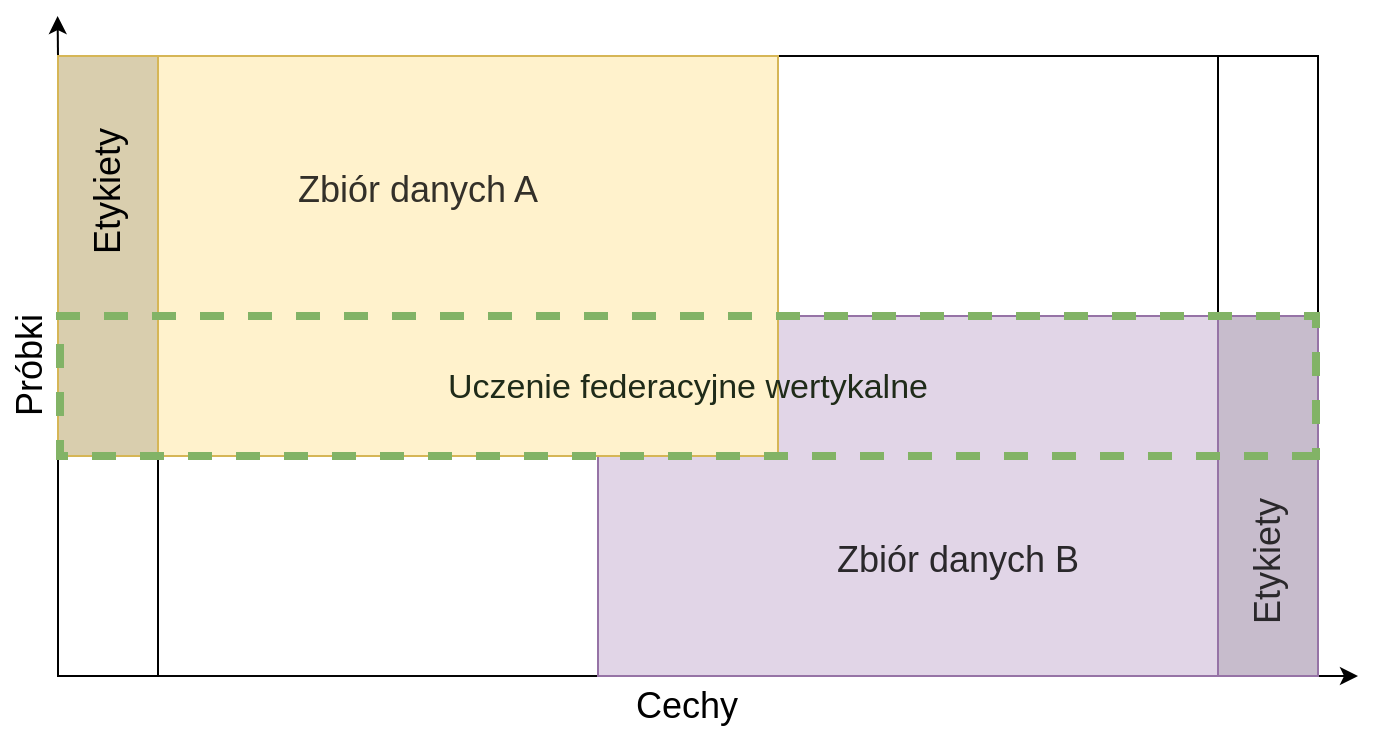 <mxfile version="17.1.3" type="device"><diagram id="V3tsCqq8QKIaEwVYqXRp" name="Page-1"><mxGraphModel dx="949" dy="547" grid="1" gridSize="10" guides="1" tooltips="1" connect="1" arrows="1" fold="1" page="1" pageScale="1" pageWidth="827" pageHeight="1169" math="0" shadow="0"><root><mxCell id="0"/><mxCell id="1" parent="0"/><mxCell id="Po3UAP2UEHaN24MB34Bt-23" value="" style="rounded=0;whiteSpace=wrap;html=1;glass=0;fontSize=18;strokeColor=#050505;" vertex="1" parent="1"><mxGeometry x="99" y="170" width="630" height="310" as="geometry"/></mxCell><mxCell id="Po3UAP2UEHaN24MB34Bt-24" value="" style="rounded=0;whiteSpace=wrap;html=1;glass=0;fontSize=18;direction=south;rotation=270;" vertex="1" parent="1"><mxGeometry x="549" y="300" width="310" height="50" as="geometry"/></mxCell><mxCell id="Po3UAP2UEHaN24MB34Bt-25" value="" style="rounded=0;whiteSpace=wrap;html=1;glass=0;fontSize=18;direction=south;rotation=270;" vertex="1" parent="1"><mxGeometry x="-31" y="300" width="310" height="50" as="geometry"/></mxCell><mxCell id="Po3UAP2UEHaN24MB34Bt-26" value="&lt;font style=&quot;font-size: 18px&quot; color=&quot;#2a282b&quot;&gt;&lt;br&gt;&lt;br&gt;&lt;br&gt;Zbiór danych B&lt;/font&gt;" style="rounded=0;whiteSpace=wrap;html=1;fillColor=#E1D5E7;strokeColor=#9673A6;fontSize=17;" vertex="1" parent="1"><mxGeometry x="369" y="300" width="360" height="180" as="geometry"/></mxCell><mxCell id="Po3UAP2UEHaN24MB34Bt-27" value="&lt;font style=&quot;font-size: 18px&quot;&gt;&lt;font color=&quot;#333029&quot;&gt;Zbiór danych A&lt;br&gt;&lt;br&gt;&lt;br&gt;&lt;/font&gt;&lt;br&gt;&lt;/font&gt;" style="rounded=0;whiteSpace=wrap;html=1;fillColor=#FFF2CC;strokeColor=#d6b656;gradientColor=none;glass=0;" vertex="1" parent="1"><mxGeometry x="99" y="170" width="360" height="200" as="geometry"/></mxCell><mxCell id="Po3UAP2UEHaN24MB34Bt-28" style="edgeStyle=orthogonalEdgeStyle;rounded=0;orthogonalLoop=1;jettySize=auto;html=1;exitX=0;exitY=0;exitDx=0;exitDy=0;fontSize=18;" edge="1" parent="1" source="Po3UAP2UEHaN24MB34Bt-29"><mxGeometry relative="1" as="geometry"><mxPoint x="98.8" y="150" as="targetPoint"/></mxGeometry></mxCell><mxCell id="Po3UAP2UEHaN24MB34Bt-29" value="&amp;nbsp; &amp;nbsp; &amp;nbsp; &amp;nbsp; &amp;nbsp; &amp;nbsp; &amp;nbsp;Etykiety" style="rounded=0;whiteSpace=wrap;html=1;glass=0;fontSize=18;fillColor=#D9CEAE;strokeColor=#d6b656;direction=south;rotation=270;" vertex="1" parent="1"><mxGeometry x="24" y="245" width="200" height="50" as="geometry"/></mxCell><mxCell id="Po3UAP2UEHaN24MB34Bt-30" style="edgeStyle=orthogonalEdgeStyle;rounded=0;orthogonalLoop=1;jettySize=auto;html=1;exitX=1;exitY=1;exitDx=0;exitDy=0;fontSize=18;" edge="1" parent="1" source="Po3UAP2UEHaN24MB34Bt-31"><mxGeometry relative="1" as="geometry"><mxPoint x="749" y="480.2" as="targetPoint"/></mxGeometry></mxCell><mxCell id="Po3UAP2UEHaN24MB34Bt-31" value="&lt;font color=&quot;#2a282b&quot;&gt;Etykiety&amp;nbsp; &amp;nbsp; &amp;nbsp; &amp;nbsp; &amp;nbsp; &amp;nbsp; &amp;nbsp;&lt;/font&gt;" style="rounded=0;whiteSpace=wrap;html=1;glass=0;fontSize=18;fillColor=#C7BCCC;strokeColor=#9673A6;rotation=270;direction=south;" vertex="1" parent="1"><mxGeometry x="614" y="365" width="180" height="50" as="geometry"/></mxCell><mxCell id="Po3UAP2UEHaN24MB34Bt-32" value="Cechy" style="text;html=1;align=center;verticalAlign=middle;resizable=0;points=[];autosize=1;strokeColor=none;fillColor=none;fontSize=18;" vertex="1" parent="1"><mxGeometry x="378" y="480" width="70" height="30" as="geometry"/></mxCell><mxCell id="Po3UAP2UEHaN24MB34Bt-33" value="Próbki" style="text;html=1;align=center;verticalAlign=middle;resizable=0;points=[];autosize=1;strokeColor=none;fillColor=none;fontSize=18;rotation=270;" vertex="1" parent="1"><mxGeometry x="50" y="310" width="70" height="30" as="geometry"/></mxCell><mxCell id="Po3UAP2UEHaN24MB34Bt-34" value="&lt;span lang=&quot;PL&quot; style=&quot;line-height: 16.8px&quot;&gt;&lt;font style=&quot;font-size: 17px&quot; color=&quot;#1f2b19&quot;&gt;Uczenie federacyjne wertykalne&lt;/font&gt;&lt;/span&gt;&lt;span style=&quot;font-size: medium&quot;&gt;&lt;/span&gt;" style="rounded=0;whiteSpace=wrap;html=1;glass=0;fontSize=18;dashed=1;strokeWidth=4;shadow=0;sketch=0;gradientColor=none;gradientDirection=west;fillColor=none;strokeColor=#82B366;fontColor=#82B366;direction=west;" vertex="1" parent="1"><mxGeometry x="100" y="300" width="628" height="70" as="geometry"/></mxCell></root></mxGraphModel></diagram></mxfile>